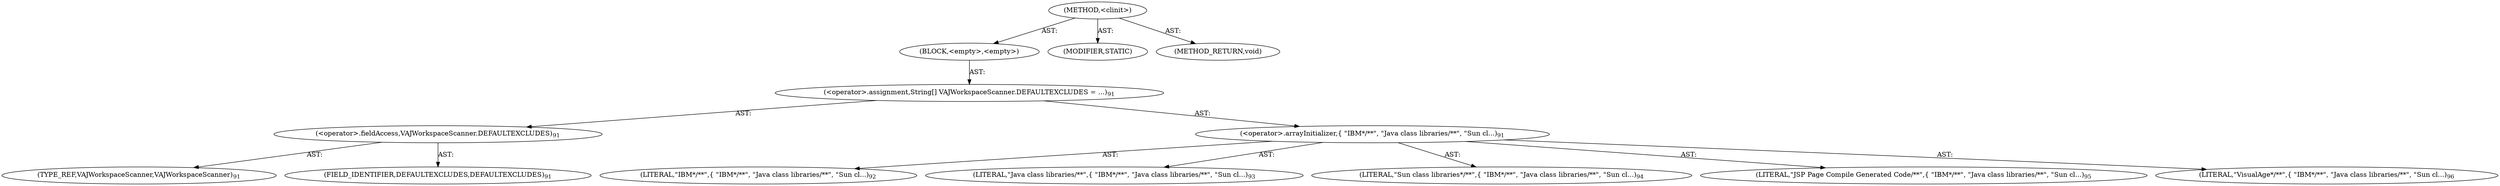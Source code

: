 digraph "&lt;clinit&gt;" {  
"111669149702" [label = <(METHOD,&lt;clinit&gt;)> ]
"25769803800" [label = <(BLOCK,&lt;empty&gt;,&lt;empty&gt;)> ]
"30064771198" [label = <(&lt;operator&gt;.assignment,String[] VAJWorkspaceScanner.DEFAULTEXCLUDES = ...)<SUB>91</SUB>> ]
"30064771199" [label = <(&lt;operator&gt;.fieldAccess,VAJWorkspaceScanner.DEFAULTEXCLUDES)<SUB>91</SUB>> ]
"180388626437" [label = <(TYPE_REF,VAJWorkspaceScanner,VAJWorkspaceScanner)<SUB>91</SUB>> ]
"55834574868" [label = <(FIELD_IDENTIFIER,DEFAULTEXCLUDES,DEFAULTEXCLUDES)<SUB>91</SUB>> ]
"30064771200" [label = <(&lt;operator&gt;.arrayInitializer,{ &quot;IBM*/**&quot;, &quot;Java class libraries/**&quot;, &quot;Sun cl...)<SUB>91</SUB>> ]
"90194313241" [label = <(LITERAL,&quot;IBM*/**&quot;,{ &quot;IBM*/**&quot;, &quot;Java class libraries/**&quot;, &quot;Sun cl...)<SUB>92</SUB>> ]
"90194313242" [label = <(LITERAL,&quot;Java class libraries/**&quot;,{ &quot;IBM*/**&quot;, &quot;Java class libraries/**&quot;, &quot;Sun cl...)<SUB>93</SUB>> ]
"90194313243" [label = <(LITERAL,&quot;Sun class libraries*/**&quot;,{ &quot;IBM*/**&quot;, &quot;Java class libraries/**&quot;, &quot;Sun cl...)<SUB>94</SUB>> ]
"90194313244" [label = <(LITERAL,&quot;JSP Page Compile Generated Code/**&quot;,{ &quot;IBM*/**&quot;, &quot;Java class libraries/**&quot;, &quot;Sun cl...)<SUB>95</SUB>> ]
"90194313245" [label = <(LITERAL,&quot;VisualAge*/**&quot;,{ &quot;IBM*/**&quot;, &quot;Java class libraries/**&quot;, &quot;Sun cl...)<SUB>96</SUB>> ]
"133143986191" [label = <(MODIFIER,STATIC)> ]
"128849018886" [label = <(METHOD_RETURN,void)> ]
  "111669149702" -> "25769803800"  [ label = "AST: "] 
  "111669149702" -> "133143986191"  [ label = "AST: "] 
  "111669149702" -> "128849018886"  [ label = "AST: "] 
  "25769803800" -> "30064771198"  [ label = "AST: "] 
  "30064771198" -> "30064771199"  [ label = "AST: "] 
  "30064771198" -> "30064771200"  [ label = "AST: "] 
  "30064771199" -> "180388626437"  [ label = "AST: "] 
  "30064771199" -> "55834574868"  [ label = "AST: "] 
  "30064771200" -> "90194313241"  [ label = "AST: "] 
  "30064771200" -> "90194313242"  [ label = "AST: "] 
  "30064771200" -> "90194313243"  [ label = "AST: "] 
  "30064771200" -> "90194313244"  [ label = "AST: "] 
  "30064771200" -> "90194313245"  [ label = "AST: "] 
}
